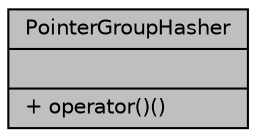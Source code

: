 digraph "PointerGroupHasher"
{
 // INTERACTIVE_SVG=YES
 // LATEX_PDF_SIZE
  edge [fontname="Helvetica",fontsize="10",labelfontname="Helvetica",labelfontsize="10"];
  node [fontname="Helvetica",fontsize="10",shape=record];
  Node1 [label="{PointerGroupHasher\n||+ operator()()\l}",height=0.2,width=0.4,color="black", fillcolor="grey75", style="filled", fontcolor="black",tooltip=" "];
}
